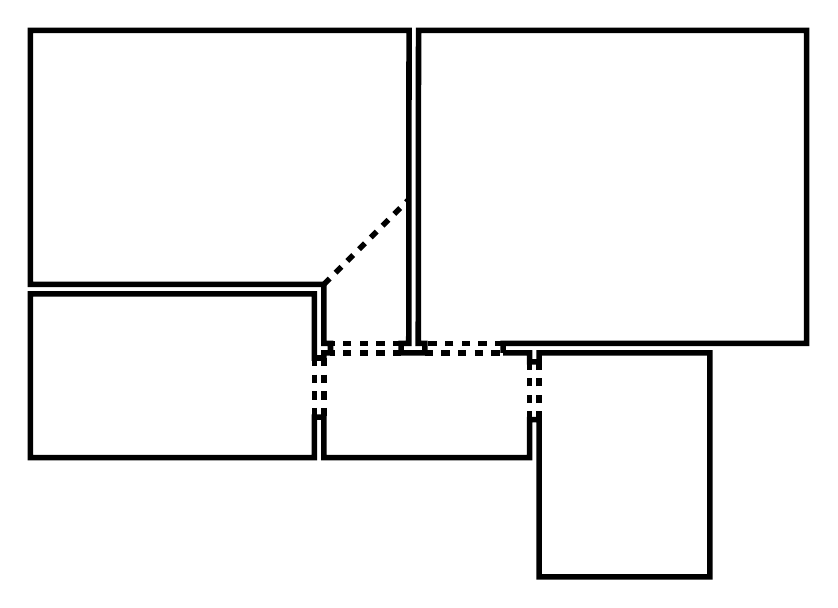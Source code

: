 % This file was created by matlab2tikz v0.4.0.
% Copyright (c) 2008--2013, Nico Schlömer <nico.schloemer@gmail.com>
% All rights reserved.
% 
% The latest updates can be retrieved from
%   http://www.mathworks.com/matlabcentral/fileexchange/22022-matlab2tikz
% where you can also make suggestions and rate matlab2tikz.
% 
% % -*- root: TestingFigures.tex -*-
% 
\begin{tikzpicture}

\begin{axis}[%
width=10cm,
height=7.048cm,
scale only axis,
xmin=500,
xmax=8800,
ymin=50,
ymax=5900,
hide axis,
axis x line*=bottom,
axis y line*=left,
y post scale=1,
unit vector ratio=1 1 1
]
\addplot [
color=black,
dashed,
line width=2.0pt,
forget plot
]
table[row sep=crcr]{
3645 3191\\
4541.38 4087.38\\
};
\addplot [
color=black,
dashed,
line width=2.0pt,
forget plot
]
table[row sep=crcr]{
5815 1765\\
5815 2375\\
};
\addplot [
color=black,
dashed,
line width=2.0pt,
forget plot
]
table[row sep=crcr]{
5915 1765\\
5915 2375\\
};
\addplot [
color=black,
dashed,
line width=2.0pt,
forget plot
]
table[row sep=crcr]{
3645 2415\\
3645 1791\\
};
\addplot [
color=black,
dashed,
line width=2.0pt,
forget plot
]
table[row sep=crcr]{
3545 2415\\
3545 1791\\
};
\addplot [
color=black,
dashed,
line width=2.0pt,
forget plot
]
table[row sep=crcr]{
4460 2470\\
3715 2470\\
};
\addplot [
color=black,
dashed,
line width=2.0pt,
forget plot
]
table[row sep=crcr]{
4460 2570\\
3715 2570\\
};
\addplot [
color=black,
dashed,
line width=2.0pt,
forget plot
]
table[row sep=crcr]{
5535 2570\\
4710 2570\\
};
\addplot [
color=black,
dashed,
line width=2.0pt,
forget plot
]
table[row sep=crcr]{
4710 2470\\
5535 2470\\
};
\addplot [
color=black,
solid,
line width=2.0pt,
forget plot
]
table[row sep=crcr]{
5535 2470\\
5815 2470\\
5815 2375\\
5915 2375\\
5915 2470\\
7715 2470\\
7715 107\\
5915 107\\
5915 1765\\
5815 1765\\
5815 1365\\
3645 1365\\
3645 1791\\
3545 1791\\
3545 1365\\
552 1365\\
552 3091\\
3545 3091\\
3545 2415\\
3645 2415\\
3645 2470\\
3715 2470\\
3715 2570\\
3645 2570\\
3645 3191\\
552 3191\\
552 5868\\
4543 5868\\
4540 2570\\
4460 2570\\
4460 2470\\
4710 2470\\
4710 2570\\
4640 2570\\
4643 5868\\
8735 5868\\
8735 2570\\
5535 2570\\
5535 2470\\
};
\end{axis}
\end{tikzpicture}%